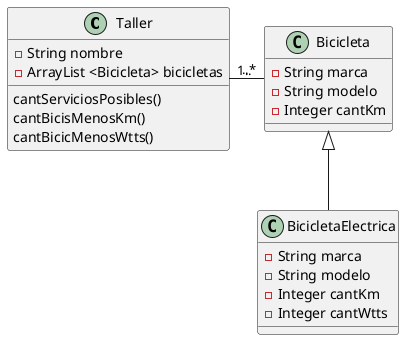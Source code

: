 @startuml

class Taller {
	- String nombre
	- ArrayList <Bicicleta> bicicletas

	cantServiciosPosibles()
	cantBicisMenosKm()
	cantBicicMenosWtts()
}

class Bicicleta {
	- String marca
	- String modelo
	- Integer cantKm
	
}

class BicicletaElectrica extends Bicicleta {
	- String marca
	- String modelo
	- Integer cantKm
	- Integer cantWtts
	
}

Taller "1.." - "..*"Bicicleta


@enduml
}